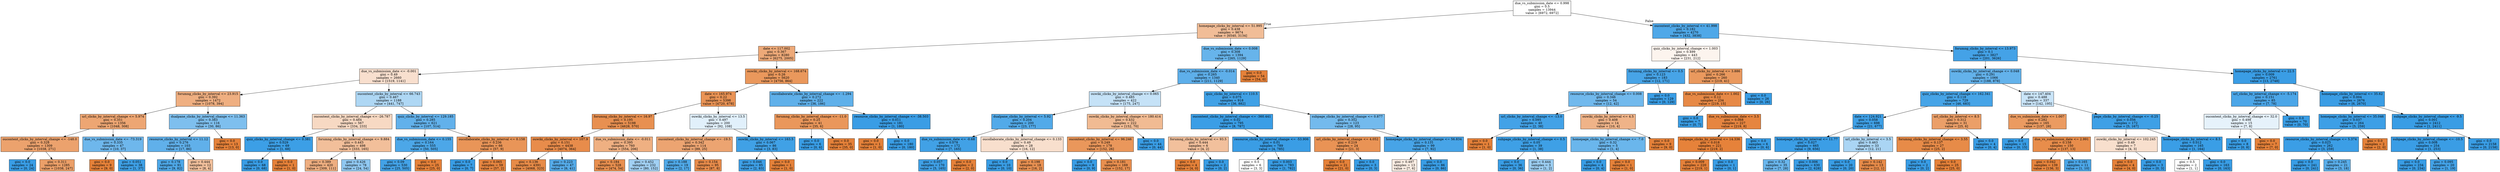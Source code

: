 digraph Tree {
node [shape=box, style="filled", color="black"] ;
0 [label="due_vs_submission_date <= 0.998\ngini = 0.5\nsamples = 13944\nvalue = [6972, 6972]", fillcolor="#e5813900"] ;
1 [label="homepage_clicks_by_interval <= 51.995\ngini = 0.438\nsamples = 9674\nvalue = [6540, 3134]", fillcolor="#e5813985"] ;
0 -> 1 [labeldistance=2.5, labelangle=45, headlabel="True"] ;
2 [label="date <= 117.002\ngini = 0.367\nsamples = 8280\nvalue = [6275, 2005]", fillcolor="#e58139ae"] ;
1 -> 2 ;
3 [label="due_vs_submission_date <= -0.001\ngini = 0.49\nsamples = 2660\nvalue = [1519, 1141]", fillcolor="#e581393f"] ;
2 -> 3 ;
4 [label="forumng_clicks_by_interval <= 23.915\ngini = 0.392\nsamples = 1472\nvalue = [1078, 394]", fillcolor="#e58139a2"] ;
3 -> 4 ;
5 [label="url_clicks_by_interval_change <= 5.974\ngini = 0.351\nsamples = 1356\nvalue = [1048, 308]", fillcolor="#e58139b4"] ;
4 -> 5 ;
6 [label="oucontent_clicks_by_interval_change <= -148.0\ngini = 0.328\nsamples = 1309\nvalue = [1038, 271]", fillcolor="#e58139bc"] ;
5 -> 6 ;
7 [label="gini = 0.0\nsamples = 24\nvalue = [0, 24]", fillcolor="#399de5ff"] ;
6 -> 7 ;
8 [label="gini = 0.311\nsamples = 1285\nvalue = [1038, 247]", fillcolor="#e58139c2"] ;
6 -> 8 ;
9 [label="due_vs_submission_date <= -73.319\ngini = 0.335\nsamples = 47\nvalue = [10, 37]", fillcolor="#399de5ba"] ;
5 -> 9 ;
10 [label="gini = 0.0\nsamples = 9\nvalue = [9, 0]", fillcolor="#e58139ff"] ;
9 -> 10 ;
11 [label="gini = 0.051\nsamples = 38\nvalue = [1, 37]", fillcolor="#399de5f8"] ;
9 -> 11 ;
12 [label="dualpane_clicks_by_interval_change <= 11.363\ngini = 0.383\nsamples = 116\nvalue = [30, 86]", fillcolor="#399de5a6"] ;
4 -> 12 ;
13 [label="resource_clicks_by_interval <= 11.12\ngini = 0.276\nsamples = 103\nvalue = [17, 86]", fillcolor="#399de5cd"] ;
12 -> 13 ;
14 [label="gini = 0.178\nsamples = 91\nvalue = [9, 82]", fillcolor="#399de5e3"] ;
13 -> 14 ;
15 [label="gini = 0.444\nsamples = 12\nvalue = [8, 4]", fillcolor="#e581397f"] ;
13 -> 15 ;
16 [label="gini = 0.0\nsamples = 13\nvalue = [13, 0]", fillcolor="#e58139ff"] ;
12 -> 16 ;
17 [label="oucontent_clicks_by_interval <= 66.743\ngini = 0.467\nsamples = 1188\nvalue = [441, 747]", fillcolor="#399de568"] ;
3 -> 17 ;
18 [label="oucontent_clicks_by_interval_change <= -26.787\ngini = 0.484\nsamples = 567\nvalue = [334, 233]", fillcolor="#e581394d"] ;
17 -> 18 ;
19 [label="quiz_clicks_by_interval_change <= 0.381\ngini = 0.029\nsamples = 69\nvalue = [1, 68]", fillcolor="#399de5fb"] ;
18 -> 19 ;
20 [label="gini = 0.0\nsamples = 68\nvalue = [0, 68]", fillcolor="#399de5ff"] ;
19 -> 20 ;
21 [label="gini = 0.0\nsamples = 1\nvalue = [1, 0]", fillcolor="#e58139ff"] ;
19 -> 21 ;
22 [label="forumng_clicks_by_interval_change <= 9.884\ngini = 0.443\nsamples = 498\nvalue = [333, 165]", fillcolor="#e5813981"] ;
18 -> 22 ;
23 [label="gini = 0.389\nsamples = 420\nvalue = [309, 111]", fillcolor="#e58139a3"] ;
22 -> 23 ;
24 [label="gini = 0.426\nsamples = 78\nvalue = [24, 54]", fillcolor="#399de58e"] ;
22 -> 24 ;
25 [label="quiz_clicks_by_interval <= 129.185\ngini = 0.285\nsamples = 621\nvalue = [107, 514]", fillcolor="#399de5ca"] ;
17 -> 25 ;
26 [label="due_vs_submission_date <= 0.155\ngini = 0.164\nsamples = 555\nvalue = [50, 505]", fillcolor="#399de5e6"] ;
25 -> 26 ;
27 [label="gini = 0.09\nsamples = 530\nvalue = [25, 505]", fillcolor="#399de5f2"] ;
26 -> 27 ;
28 [label="gini = 0.0\nsamples = 25\nvalue = [25, 0]", fillcolor="#e58139ff"] ;
26 -> 28 ;
29 [label="oucollaborate_clicks_by_interval <= 0.158\ngini = 0.236\nsamples = 66\nvalue = [57, 9]", fillcolor="#e58139d7"] ;
25 -> 29 ;
30 [label="gini = 0.0\nsamples = 7\nvalue = [0, 7]", fillcolor="#399de5ff"] ;
29 -> 30 ;
31 [label="gini = 0.065\nsamples = 59\nvalue = [57, 2]", fillcolor="#e58139f6"] ;
29 -> 31 ;
32 [label="ouwiki_clicks_by_interval <= 168.674\ngini = 0.26\nsamples = 5620\nvalue = [4756, 864]", fillcolor="#e58139d1"] ;
2 -> 32 ;
33 [label="date <= 165.974\ngini = 0.22\nsamples = 5398\nvalue = [4720, 678]", fillcolor="#e58139da"] ;
32 -> 33 ;
34 [label="forumng_clicks_by_interval <= 16.97\ngini = 0.195\nsamples = 5198\nvalue = [4628, 570]", fillcolor="#e58139e0"] ;
33 -> 34 ;
35 [label="ouwiki_clicks_by_interval <= 107.9\ngini = 0.151\nsamples = 4438\nvalue = [4074, 364]", fillcolor="#e58139e8"] ;
34 -> 35 ;
36 [label="gini = 0.136\nsamples = 4391\nvalue = [4068, 323]", fillcolor="#e58139eb"] ;
35 -> 36 ;
37 [label="gini = 0.223\nsamples = 47\nvalue = [6, 41]", fillcolor="#399de5da"] ;
35 -> 37 ;
38 [label="due_vs_submission_date <= -0.011\ngini = 0.395\nsamples = 760\nvalue = [554, 206]", fillcolor="#e58139a0"] ;
34 -> 38 ;
39 [label="gini = 0.184\nsamples = 528\nvalue = [474, 54]", fillcolor="#e58139e2"] ;
38 -> 39 ;
40 [label="gini = 0.452\nsamples = 232\nvalue = [80, 152]", fillcolor="#399de579"] ;
38 -> 40 ;
41 [label="ouwiki_clicks_by_interval <= 13.5\ngini = 0.497\nsamples = 200\nvalue = [92, 108]", fillcolor="#399de526"] ;
33 -> 41 ;
42 [label="oucontent_clicks_by_interval_change <= -19.5\ngini = 0.342\nsamples = 114\nvalue = [89, 25]", fillcolor="#e58139b7"] ;
41 -> 42 ;
43 [label="gini = 0.188\nsamples = 19\nvalue = [2, 17]", fillcolor="#399de5e1"] ;
42 -> 43 ;
44 [label="gini = 0.154\nsamples = 95\nvalue = [87, 8]", fillcolor="#e58139e8"] ;
42 -> 44 ;
45 [label="ouwiki_clicks_by_interval <= 163.5\ngini = 0.067\nsamples = 86\nvalue = [3, 83]", fillcolor="#399de5f6"] ;
41 -> 45 ;
46 [label="gini = 0.046\nsamples = 85\nvalue = [2, 83]", fillcolor="#399de5f9"] ;
45 -> 46 ;
47 [label="gini = 0.0\nsamples = 1\nvalue = [1, 0]", fillcolor="#e58139ff"] ;
45 -> 47 ;
48 [label="oucollaborate_clicks_by_interval_change <= -1.294\ngini = 0.272\nsamples = 222\nvalue = [36, 186]", fillcolor="#399de5ce"] ;
32 -> 48 ;
49 [label="forumng_clicks_by_interval_change <= -11.0\ngini = 0.25\nsamples = 41\nvalue = [35, 6]", fillcolor="#e58139d3"] ;
48 -> 49 ;
50 [label="gini = 0.0\nsamples = 6\nvalue = [0, 6]", fillcolor="#399de5ff"] ;
49 -> 50 ;
51 [label="gini = 0.0\nsamples = 35\nvalue = [35, 0]", fillcolor="#e58139ff"] ;
49 -> 51 ;
52 [label="resource_clicks_by_interval_change <= -38.503\ngini = 0.011\nsamples = 181\nvalue = [1, 180]", fillcolor="#399de5fe"] ;
48 -> 52 ;
53 [label="gini = 0.0\nsamples = 1\nvalue = [1, 0]", fillcolor="#e58139ff"] ;
52 -> 53 ;
54 [label="gini = 0.0\nsamples = 180\nvalue = [0, 180]", fillcolor="#399de5ff"] ;
52 -> 54 ;
55 [label="due_vs_submission_date <= 0.008\ngini = 0.308\nsamples = 1394\nvalue = [265, 1129]", fillcolor="#399de5c3"] ;
1 -> 55 ;
56 [label="due_vs_submission_date <= -0.014\ngini = 0.265\nsamples = 1340\nvalue = [211, 1129]", fillcolor="#399de5cf"] ;
55 -> 56 ;
57 [label="ouwiki_clicks_by_interval_change <= 0.065\ngini = 0.485\nsamples = 422\nvalue = [175, 247]", fillcolor="#399de54a"] ;
56 -> 57 ;
58 [label="dualpane_clicks_by_interval <= 5.92\ngini = 0.204\nsamples = 200\nvalue = [23, 177]", fillcolor="#399de5de"] ;
57 -> 58 ;
59 [label="due_vs_submission_date <= -0.68\ngini = 0.078\nsamples = 172\nvalue = [7, 165]", fillcolor="#399de5f4"] ;
58 -> 59 ;
60 [label="gini = 0.057\nsamples = 170\nvalue = [5, 165]", fillcolor="#399de5f7"] ;
59 -> 60 ;
61 [label="gini = 0.0\nsamples = 2\nvalue = [2, 0]", fillcolor="#e58139ff"] ;
59 -> 61 ;
62 [label="oucollaborate_clicks_by_interval_change <= 0.133\ngini = 0.49\nsamples = 28\nvalue = [16, 12]", fillcolor="#e5813940"] ;
58 -> 62 ;
63 [label="gini = 0.0\nsamples = 10\nvalue = [0, 10]", fillcolor="#399de5ff"] ;
62 -> 63 ;
64 [label="gini = 0.198\nsamples = 18\nvalue = [16, 2]", fillcolor="#e58139df"] ;
62 -> 64 ;
65 [label="ouwiki_clicks_by_interval_change <= 180.414\ngini = 0.432\nsamples = 222\nvalue = [152, 70]", fillcolor="#e581398a"] ;
57 -> 65 ;
66 [label="oucontent_clicks_by_interval <= 96.246\ngini = 0.249\nsamples = 178\nvalue = [152, 26]", fillcolor="#e58139d3"] ;
65 -> 66 ;
67 [label="gini = 0.0\nsamples = 9\nvalue = [0, 9]", fillcolor="#399de5ff"] ;
66 -> 67 ;
68 [label="gini = 0.181\nsamples = 169\nvalue = [152, 17]", fillcolor="#e58139e2"] ;
66 -> 68 ;
69 [label="gini = 0.0\nsamples = 44\nvalue = [0, 44]", fillcolor="#399de5ff"] ;
65 -> 69 ;
70 [label="quiz_clicks_by_interval <= 110.5\ngini = 0.075\nsamples = 918\nvalue = [36, 882]", fillcolor="#399de5f5"] ;
56 -> 70 ;
71 [label="oucontent_clicks_by_interval_change <= -360.441\ngini = 0.02\nsamples = 795\nvalue = [8, 787]", fillcolor="#399de5fc"] ;
70 -> 71 ;
72 [label="forumng_clicks_by_interval <= 93.5\ngini = 0.444\nsamples = 6\nvalue = [4, 2]", fillcolor="#e581397f"] ;
71 -> 72 ;
73 [label="gini = 0.0\nsamples = 4\nvalue = [4, 0]", fillcolor="#e58139ff"] ;
72 -> 73 ;
74 [label="gini = 0.0\nsamples = 2\nvalue = [0, 2]", fillcolor="#399de5ff"] ;
72 -> 74 ;
75 [label="resource_clicks_by_interval_change <= -53.906\ngini = 0.01\nsamples = 789\nvalue = [4, 785]", fillcolor="#399de5fe"] ;
71 -> 75 ;
76 [label="gini = 0.5\nsamples = 6\nvalue = [3, 3]", fillcolor="#e5813900"] ;
75 -> 76 ;
77 [label="gini = 0.003\nsamples = 783\nvalue = [1, 782]", fillcolor="#399de5ff"] ;
75 -> 77 ;
78 [label="subpage_clicks_by_interval_change <= 0.877\ngini = 0.352\nsamples = 123\nvalue = [28, 95]", fillcolor="#399de5b4"] ;
70 -> 78 ;
79 [label="url_clicks_by_interval_change <= 4.052\ngini = 0.219\nsamples = 24\nvalue = [21, 3]", fillcolor="#e58139db"] ;
78 -> 79 ;
80 [label="gini = 0.0\nsamples = 21\nvalue = [21, 0]", fillcolor="#e58139ff"] ;
79 -> 80 ;
81 [label="gini = 0.0\nsamples = 3\nvalue = [0, 3]", fillcolor="#399de5ff"] ;
79 -> 81 ;
82 [label="homepage_clicks_by_interval_change <= 56.834\ngini = 0.131\nsamples = 99\nvalue = [7, 92]", fillcolor="#399de5ec"] ;
78 -> 82 ;
83 [label="gini = 0.497\nsamples = 13\nvalue = [7, 6]", fillcolor="#e5813924"] ;
82 -> 83 ;
84 [label="gini = 0.0\nsamples = 86\nvalue = [0, 86]", fillcolor="#399de5ff"] ;
82 -> 84 ;
85 [label="gini = 0.0\nsamples = 54\nvalue = [54, 0]", fillcolor="#e58139ff"] ;
55 -> 85 ;
86 [label="oucontent_clicks_by_interval <= 41.998\ngini = 0.182\nsamples = 4270\nvalue = [432, 3838]", fillcolor="#399de5e2"] ;
0 -> 86 [labeldistance=2.5, labelangle=-45, headlabel="False"] ;
87 [label="quiz_clicks_by_interval_change <= 1.003\ngini = 0.499\nsamples = 443\nvalue = [231, 212]", fillcolor="#e5813915"] ;
86 -> 87 ;
88 [label="forumng_clicks_by_interval <= 0.5\ngini = 0.123\nsamples = 183\nvalue = [12, 171]", fillcolor="#399de5ed"] ;
87 -> 88 ;
89 [label="resource_clicks_by_interval_change <= 0.008\ngini = 0.346\nsamples = 54\nvalue = [12, 42]", fillcolor="#399de5b6"] ;
88 -> 89 ;
90 [label="url_clicks_by_interval_change <= -13.0\ngini = 0.095\nsamples = 40\nvalue = [2, 38]", fillcolor="#399de5f2"] ;
89 -> 90 ;
91 [label="gini = 0.0\nsamples = 1\nvalue = [1, 0]", fillcolor="#e58139ff"] ;
90 -> 91 ;
92 [label="subpage_clicks_by_interval_change <= 0.5\ngini = 0.05\nsamples = 39\nvalue = [1, 38]", fillcolor="#399de5f8"] ;
90 -> 92 ;
93 [label="gini = 0.0\nsamples = 36\nvalue = [0, 36]", fillcolor="#399de5ff"] ;
92 -> 93 ;
94 [label="gini = 0.444\nsamples = 3\nvalue = [1, 2]", fillcolor="#399de57f"] ;
92 -> 94 ;
95 [label="ouwiki_clicks_by_interval <= 4.5\ngini = 0.408\nsamples = 14\nvalue = [10, 4]", fillcolor="#e5813999"] ;
89 -> 95 ;
96 [label="homepage_clicks_by_interval_change <= -7.0\ngini = 0.32\nsamples = 5\nvalue = [1, 4]", fillcolor="#399de5bf"] ;
95 -> 96 ;
97 [label="gini = 0.0\nsamples = 4\nvalue = [0, 4]", fillcolor="#399de5ff"] ;
96 -> 97 ;
98 [label="gini = 0.0\nsamples = 1\nvalue = [1, 0]", fillcolor="#e58139ff"] ;
96 -> 98 ;
99 [label="gini = 0.0\nsamples = 9\nvalue = [9, 0]", fillcolor="#e58139ff"] ;
95 -> 99 ;
100 [label="gini = 0.0\nsamples = 129\nvalue = [0, 129]", fillcolor="#399de5ff"] ;
88 -> 100 ;
101 [label="url_clicks_by_interval <= 3.886\ngini = 0.266\nsamples = 260\nvalue = [219, 41]", fillcolor="#e58139cf"] ;
87 -> 101 ;
102 [label="due_vs_submission_date <= 1.002\ngini = 0.12\nsamples = 234\nvalue = [219, 15]", fillcolor="#e58139ee"] ;
101 -> 102 ;
103 [label="gini = 0.0\nsamples = 7\nvalue = [0, 7]", fillcolor="#399de5ff"] ;
102 -> 103 ;
104 [label="due_vs_submission_date <= 3.5\ngini = 0.068\nsamples = 227\nvalue = [219, 8]", fillcolor="#e58139f6"] ;
102 -> 104 ;
105 [label="subpage_clicks_by_interval <= 14.336\ngini = 0.018\nsamples = 221\nvalue = [219, 2]", fillcolor="#e58139fd"] ;
104 -> 105 ;
106 [label="gini = 0.009\nsamples = 220\nvalue = [219, 1]", fillcolor="#e58139fe"] ;
105 -> 106 ;
107 [label="gini = 0.0\nsamples = 1\nvalue = [0, 1]", fillcolor="#399de5ff"] ;
105 -> 107 ;
108 [label="gini = 0.0\nsamples = 6\nvalue = [0, 6]", fillcolor="#399de5ff"] ;
104 -> 108 ;
109 [label="gini = 0.0\nsamples = 26\nvalue = [0, 26]", fillcolor="#399de5ff"] ;
101 -> 109 ;
110 [label="forumng_clicks_by_interval <= 13.973\ngini = 0.1\nsamples = 3827\nvalue = [201, 3626]", fillcolor="#399de5f1"] ;
86 -> 110 ;
111 [label="ouwiki_clicks_by_interval_change <= 0.048\ngini = 0.291\nsamples = 1066\nvalue = [188, 878]", fillcolor="#399de5c8"] ;
110 -> 111 ;
112 [label="quiz_clicks_by_interval_change <= 162.341\ngini = 0.118\nsamples = 729\nvalue = [46, 683]", fillcolor="#399de5ee"] ;
111 -> 112 ;
113 [label="date <= 124.921\ngini = 0.058\nsamples = 698\nvalue = [21, 677]", fillcolor="#399de5f7"] ;
112 -> 113 ;
114 [label="homepage_clicks_by_interval <= 11.77\ngini = 0.027\nsamples = 665\nvalue = [9, 656]", fillcolor="#399de5fc"] ;
113 -> 114 ;
115 [label="gini = 0.32\nsamples = 35\nvalue = [7, 28]", fillcolor="#399de5bf"] ;
114 -> 115 ;
116 [label="gini = 0.006\nsamples = 630\nvalue = [2, 628]", fillcolor="#399de5fe"] ;
114 -> 116 ;
117 [label="url_clicks_by_interval <= 3.5\ngini = 0.463\nsamples = 33\nvalue = [12, 21]", fillcolor="#399de56d"] ;
113 -> 117 ;
118 [label="gini = 0.0\nsamples = 20\nvalue = [0, 20]", fillcolor="#399de5ff"] ;
117 -> 118 ;
119 [label="gini = 0.142\nsamples = 13\nvalue = [12, 1]", fillcolor="#e58139ea"] ;
117 -> 119 ;
120 [label="url_clicks_by_interval <= 8.5\ngini = 0.312\nsamples = 31\nvalue = [25, 6]", fillcolor="#e58139c2"] ;
112 -> 120 ;
121 [label="forumng_clicks_by_interval_change <= 3.55\ngini = 0.137\nsamples = 27\nvalue = [25, 2]", fillcolor="#e58139eb"] ;
120 -> 121 ;
122 [label="gini = 0.0\nsamples = 2\nvalue = [0, 2]", fillcolor="#399de5ff"] ;
121 -> 122 ;
123 [label="gini = 0.0\nsamples = 25\nvalue = [25, 0]", fillcolor="#e58139ff"] ;
121 -> 123 ;
124 [label="gini = 0.0\nsamples = 4\nvalue = [0, 4]", fillcolor="#399de5ff"] ;
120 -> 124 ;
125 [label="date <= 147.404\ngini = 0.488\nsamples = 337\nvalue = [142, 195]", fillcolor="#399de545"] ;
111 -> 125 ;
126 [label="due_vs_submission_date <= 1.007\ngini = 0.282\nsamples = 165\nvalue = [137, 28]", fillcolor="#e58139cb"] ;
125 -> 126 ;
127 [label="gini = 0.0\nsamples = 15\nvalue = [0, 15]", fillcolor="#399de5ff"] ;
126 -> 127 ;
128 [label="due_vs_submission_date <= 2.991\ngini = 0.158\nsamples = 150\nvalue = [137, 13]", fillcolor="#e58139e7"] ;
126 -> 128 ;
129 [label="gini = 0.042\nsamples = 139\nvalue = [136, 3]", fillcolor="#e58139f9"] ;
128 -> 129 ;
130 [label="gini = 0.165\nsamples = 11\nvalue = [1, 10]", fillcolor="#399de5e6"] ;
128 -> 130 ;
131 [label="page_clicks_by_interval_change <= -0.25\ngini = 0.056\nsamples = 172\nvalue = [5, 167]", fillcolor="#399de5f7"] ;
125 -> 131 ;
132 [label="ouwiki_clicks_by_interval <= 102.245\ngini = 0.49\nsamples = 7\nvalue = [4, 3]", fillcolor="#e5813940"] ;
131 -> 132 ;
133 [label="gini = 0.0\nsamples = 4\nvalue = [4, 0]", fillcolor="#e58139ff"] ;
132 -> 133 ;
134 [label="gini = 0.0\nsamples = 3\nvalue = [0, 3]", fillcolor="#399de5ff"] ;
132 -> 134 ;
135 [label="homepage_clicks_by_interval <= 8.5\ngini = 0.012\nsamples = 165\nvalue = [1, 164]", fillcolor="#399de5fd"] ;
131 -> 135 ;
136 [label="gini = 0.5\nsamples = 2\nvalue = [1, 1]", fillcolor="#e5813900"] ;
135 -> 136 ;
137 [label="gini = 0.0\nsamples = 163\nvalue = [0, 163]", fillcolor="#399de5ff"] ;
135 -> 137 ;
138 [label="homepage_clicks_by_interval <= 22.5\ngini = 0.009\nsamples = 2761\nvalue = [13, 2748]", fillcolor="#399de5fe"] ;
110 -> 138 ;
139 [label="url_clicks_by_interval_change <= -5.174\ngini = 0.151\nsamples = 85\nvalue = [7, 78]", fillcolor="#399de5e8"] ;
138 -> 139 ;
140 [label="oucontent_clicks_by_interval_change <= 32.0\ngini = 0.498\nsamples = 15\nvalue = [7, 8]", fillcolor="#399de520"] ;
139 -> 140 ;
141 [label="gini = 0.0\nsamples = 8\nvalue = [0, 8]", fillcolor="#399de5ff"] ;
140 -> 141 ;
142 [label="gini = 0.0\nsamples = 7\nvalue = [7, 0]", fillcolor="#e58139ff"] ;
140 -> 142 ;
143 [label="gini = 0.0\nsamples = 70\nvalue = [0, 70]", fillcolor="#399de5ff"] ;
139 -> 143 ;
144 [label="homepage_clicks_by_interval <= 35.62\ngini = 0.004\nsamples = 2676\nvalue = [6, 2670]", fillcolor="#399de5fe"] ;
138 -> 144 ;
145 [label="homepage_clicks_by_interval <= 35.046\ngini = 0.037\nsamples = 264\nvalue = [5, 259]", fillcolor="#399de5fa"] ;
144 -> 145 ;
146 [label="resource_clicks_by_interval_change <= 5.374\ngini = 0.023\nsamples = 262\nvalue = [3, 259]", fillcolor="#399de5fc"] ;
145 -> 146 ;
147 [label="gini = 0.0\nsamples = 241\nvalue = [0, 241]", fillcolor="#399de5ff"] ;
146 -> 147 ;
148 [label="gini = 0.245\nsamples = 21\nvalue = [3, 18]", fillcolor="#399de5d4"] ;
146 -> 148 ;
149 [label="gini = 0.0\nsamples = 2\nvalue = [2, 0]", fillcolor="#e58139ff"] ;
145 -> 149 ;
150 [label="subpage_clicks_by_interval_change <= -9.5\ngini = 0.001\nsamples = 2412\nvalue = [1, 2411]", fillcolor="#399de5ff"] ;
144 -> 150 ;
151 [label="subpage_clicks_by_interval_change <= -10.5\ngini = 0.008\nsamples = 254\nvalue = [1, 253]", fillcolor="#399de5fe"] ;
150 -> 151 ;
152 [label="gini = 0.0\nsamples = 234\nvalue = [0, 234]", fillcolor="#399de5ff"] ;
151 -> 152 ;
153 [label="gini = 0.095\nsamples = 20\nvalue = [1, 19]", fillcolor="#399de5f2"] ;
151 -> 153 ;
154 [label="gini = 0.0\nsamples = 2158\nvalue = [0, 2158]", fillcolor="#399de5ff"] ;
150 -> 154 ;
}